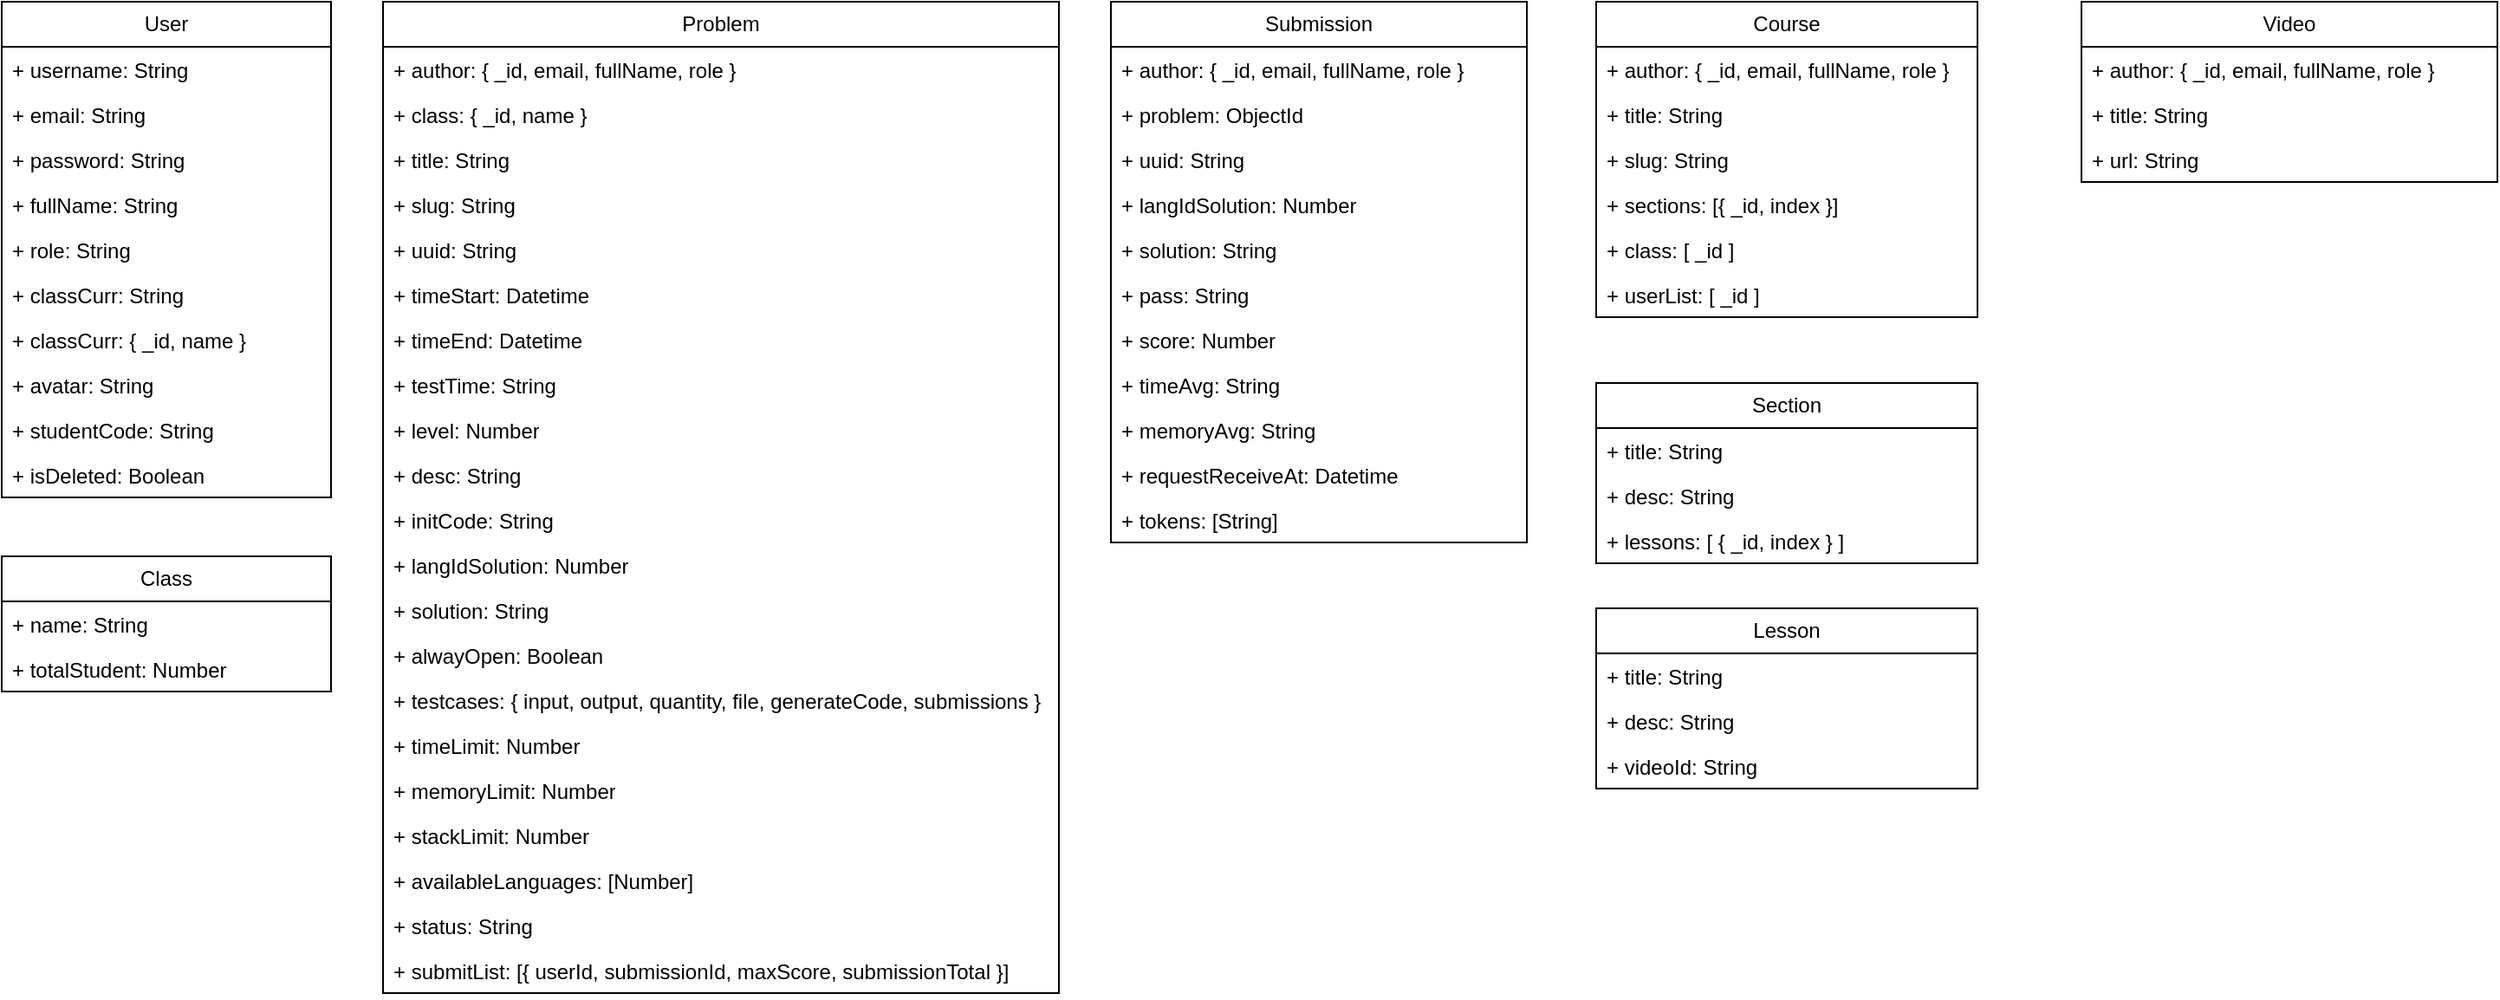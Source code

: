 <mxfile version="24.3.1" type="github">
  <diagram name="Page-1" id="7uPo3v6XOe3s7xzYDT-6">
    <mxGraphModel dx="1524" dy="563" grid="1" gridSize="10" guides="1" tooltips="1" connect="1" arrows="1" fold="1" page="1" pageScale="1" pageWidth="1920" pageHeight="1200" math="0" shadow="0">
      <root>
        <mxCell id="0" />
        <mxCell id="1" parent="0" />
        <mxCell id="R2AJr67omRA-yFIoaMcb-1" value="User" style="swimlane;fontStyle=0;childLayout=stackLayout;horizontal=1;startSize=26;fillColor=none;horizontalStack=0;resizeParent=1;resizeParentMax=0;resizeLast=0;collapsible=1;marginBottom=0;whiteSpace=wrap;html=1;" parent="1" vertex="1">
          <mxGeometry width="190" height="286" as="geometry" />
        </mxCell>
        <mxCell id="R2AJr67omRA-yFIoaMcb-2" value="+ username: String" style="text;strokeColor=none;fillColor=none;align=left;verticalAlign=top;spacingLeft=4;spacingRight=4;overflow=hidden;rotatable=0;points=[[0,0.5],[1,0.5]];portConstraint=eastwest;whiteSpace=wrap;html=1;" parent="R2AJr67omRA-yFIoaMcb-1" vertex="1">
          <mxGeometry y="26" width="190" height="26" as="geometry" />
        </mxCell>
        <mxCell id="R2AJr67omRA-yFIoaMcb-3" value="+ email: String" style="text;strokeColor=none;fillColor=none;align=left;verticalAlign=top;spacingLeft=4;spacingRight=4;overflow=hidden;rotatable=0;points=[[0,0.5],[1,0.5]];portConstraint=eastwest;whiteSpace=wrap;html=1;" parent="R2AJr67omRA-yFIoaMcb-1" vertex="1">
          <mxGeometry y="52" width="190" height="26" as="geometry" />
        </mxCell>
        <mxCell id="R2AJr67omRA-yFIoaMcb-4" value="+ password: String" style="text;strokeColor=none;fillColor=none;align=left;verticalAlign=top;spacingLeft=4;spacingRight=4;overflow=hidden;rotatable=0;points=[[0,0.5],[1,0.5]];portConstraint=eastwest;whiteSpace=wrap;html=1;" parent="R2AJr67omRA-yFIoaMcb-1" vertex="1">
          <mxGeometry y="78" width="190" height="26" as="geometry" />
        </mxCell>
        <mxCell id="R2AJr67omRA-yFIoaMcb-5" value="+ fullName: String" style="text;strokeColor=none;fillColor=none;align=left;verticalAlign=top;spacingLeft=4;spacingRight=4;overflow=hidden;rotatable=0;points=[[0,0.5],[1,0.5]];portConstraint=eastwest;whiteSpace=wrap;html=1;" parent="R2AJr67omRA-yFIoaMcb-1" vertex="1">
          <mxGeometry y="104" width="190" height="26" as="geometry" />
        </mxCell>
        <mxCell id="R2AJr67omRA-yFIoaMcb-6" value="+ role: String" style="text;strokeColor=none;fillColor=none;align=left;verticalAlign=top;spacingLeft=4;spacingRight=4;overflow=hidden;rotatable=0;points=[[0,0.5],[1,0.5]];portConstraint=eastwest;whiteSpace=wrap;html=1;" parent="R2AJr67omRA-yFIoaMcb-1" vertex="1">
          <mxGeometry y="130" width="190" height="26" as="geometry" />
        </mxCell>
        <mxCell id="R2AJr67omRA-yFIoaMcb-7" value="+ classCurr: String" style="text;strokeColor=none;fillColor=none;align=left;verticalAlign=top;spacingLeft=4;spacingRight=4;overflow=hidden;rotatable=0;points=[[0,0.5],[1,0.5]];portConstraint=eastwest;whiteSpace=wrap;html=1;" parent="R2AJr67omRA-yFIoaMcb-1" vertex="1">
          <mxGeometry y="156" width="190" height="26" as="geometry" />
        </mxCell>
        <mxCell id="R2AJr67omRA-yFIoaMcb-8" value="+ classCurr: { _id, name }" style="text;strokeColor=none;fillColor=none;align=left;verticalAlign=top;spacingLeft=4;spacingRight=4;overflow=hidden;rotatable=0;points=[[0,0.5],[1,0.5]];portConstraint=eastwest;whiteSpace=wrap;html=1;" parent="R2AJr67omRA-yFIoaMcb-1" vertex="1">
          <mxGeometry y="182" width="190" height="26" as="geometry" />
        </mxCell>
        <mxCell id="R2AJr67omRA-yFIoaMcb-9" value="+ avatar: String" style="text;strokeColor=none;fillColor=none;align=left;verticalAlign=top;spacingLeft=4;spacingRight=4;overflow=hidden;rotatable=0;points=[[0,0.5],[1,0.5]];portConstraint=eastwest;whiteSpace=wrap;html=1;" parent="R2AJr67omRA-yFIoaMcb-1" vertex="1">
          <mxGeometry y="208" width="190" height="26" as="geometry" />
        </mxCell>
        <mxCell id="R2AJr67omRA-yFIoaMcb-10" value="+ studentCode: String" style="text;strokeColor=none;fillColor=none;align=left;verticalAlign=top;spacingLeft=4;spacingRight=4;overflow=hidden;rotatable=0;points=[[0,0.5],[1,0.5]];portConstraint=eastwest;whiteSpace=wrap;html=1;" parent="R2AJr67omRA-yFIoaMcb-1" vertex="1">
          <mxGeometry y="234" width="190" height="26" as="geometry" />
        </mxCell>
        <mxCell id="R2AJr67omRA-yFIoaMcb-11" value="+ isDeleted: Boolean" style="text;strokeColor=none;fillColor=none;align=left;verticalAlign=top;spacingLeft=4;spacingRight=4;overflow=hidden;rotatable=0;points=[[0,0.5],[1,0.5]];portConstraint=eastwest;whiteSpace=wrap;html=1;" parent="R2AJr67omRA-yFIoaMcb-1" vertex="1">
          <mxGeometry y="260" width="190" height="26" as="geometry" />
        </mxCell>
        <mxCell id="5tmZRolKnVkHTYyganJo-1" value="Class" style="swimlane;fontStyle=0;childLayout=stackLayout;horizontal=1;startSize=26;fillColor=none;horizontalStack=0;resizeParent=1;resizeParentMax=0;resizeLast=0;collapsible=1;marginBottom=0;whiteSpace=wrap;html=1;" vertex="1" parent="1">
          <mxGeometry y="320" width="190" height="78" as="geometry" />
        </mxCell>
        <mxCell id="5tmZRolKnVkHTYyganJo-2" value="+ name: String" style="text;strokeColor=none;fillColor=none;align=left;verticalAlign=top;spacingLeft=4;spacingRight=4;overflow=hidden;rotatable=0;points=[[0,0.5],[1,0.5]];portConstraint=eastwest;whiteSpace=wrap;html=1;" vertex="1" parent="5tmZRolKnVkHTYyganJo-1">
          <mxGeometry y="26" width="190" height="26" as="geometry" />
        </mxCell>
        <mxCell id="5tmZRolKnVkHTYyganJo-3" value="+ totalStudent: Number" style="text;strokeColor=none;fillColor=none;align=left;verticalAlign=top;spacingLeft=4;spacingRight=4;overflow=hidden;rotatable=0;points=[[0,0.5],[1,0.5]];portConstraint=eastwest;whiteSpace=wrap;html=1;" vertex="1" parent="5tmZRolKnVkHTYyganJo-1">
          <mxGeometry y="52" width="190" height="26" as="geometry" />
        </mxCell>
        <mxCell id="5tmZRolKnVkHTYyganJo-12" value="Problem" style="swimlane;fontStyle=0;childLayout=stackLayout;horizontal=1;startSize=26;fillColor=none;horizontalStack=0;resizeParent=1;resizeParentMax=0;resizeLast=0;collapsible=1;marginBottom=0;whiteSpace=wrap;html=1;" vertex="1" parent="1">
          <mxGeometry x="220" width="390" height="572" as="geometry" />
        </mxCell>
        <mxCell id="5tmZRolKnVkHTYyganJo-13" value="+ author: { _id, email, fullName, role }" style="text;strokeColor=none;fillColor=none;align=left;verticalAlign=top;spacingLeft=4;spacingRight=4;overflow=hidden;rotatable=0;points=[[0,0.5],[1,0.5]];portConstraint=eastwest;whiteSpace=wrap;html=1;" vertex="1" parent="5tmZRolKnVkHTYyganJo-12">
          <mxGeometry y="26" width="390" height="26" as="geometry" />
        </mxCell>
        <mxCell id="5tmZRolKnVkHTYyganJo-14" value="+ class: { _id, name }" style="text;strokeColor=none;fillColor=none;align=left;verticalAlign=top;spacingLeft=4;spacingRight=4;overflow=hidden;rotatable=0;points=[[0,0.5],[1,0.5]];portConstraint=eastwest;whiteSpace=wrap;html=1;" vertex="1" parent="5tmZRolKnVkHTYyganJo-12">
          <mxGeometry y="52" width="390" height="26" as="geometry" />
        </mxCell>
        <mxCell id="5tmZRolKnVkHTYyganJo-15" value="+ title: String" style="text;strokeColor=none;fillColor=none;align=left;verticalAlign=top;spacingLeft=4;spacingRight=4;overflow=hidden;rotatable=0;points=[[0,0.5],[1,0.5]];portConstraint=eastwest;whiteSpace=wrap;html=1;" vertex="1" parent="5tmZRolKnVkHTYyganJo-12">
          <mxGeometry y="78" width="390" height="26" as="geometry" />
        </mxCell>
        <mxCell id="5tmZRolKnVkHTYyganJo-34" value="+ slug: String" style="text;strokeColor=none;fillColor=none;align=left;verticalAlign=top;spacingLeft=4;spacingRight=4;overflow=hidden;rotatable=0;points=[[0,0.5],[1,0.5]];portConstraint=eastwest;whiteSpace=wrap;html=1;" vertex="1" parent="5tmZRolKnVkHTYyganJo-12">
          <mxGeometry y="104" width="390" height="26" as="geometry" />
        </mxCell>
        <mxCell id="5tmZRolKnVkHTYyganJo-16" value="+ uuid: String" style="text;strokeColor=none;fillColor=none;align=left;verticalAlign=top;spacingLeft=4;spacingRight=4;overflow=hidden;rotatable=0;points=[[0,0.5],[1,0.5]];portConstraint=eastwest;whiteSpace=wrap;html=1;" vertex="1" parent="5tmZRolKnVkHTYyganJo-12">
          <mxGeometry y="130" width="390" height="26" as="geometry" />
        </mxCell>
        <mxCell id="5tmZRolKnVkHTYyganJo-17" value="+ timeStart: Datetime" style="text;strokeColor=none;fillColor=none;align=left;verticalAlign=top;spacingLeft=4;spacingRight=4;overflow=hidden;rotatable=0;points=[[0,0.5],[1,0.5]];portConstraint=eastwest;whiteSpace=wrap;html=1;" vertex="1" parent="5tmZRolKnVkHTYyganJo-12">
          <mxGeometry y="156" width="390" height="26" as="geometry" />
        </mxCell>
        <mxCell id="5tmZRolKnVkHTYyganJo-33" value="+ timeEnd: Datetime" style="text;strokeColor=none;fillColor=none;align=left;verticalAlign=top;spacingLeft=4;spacingRight=4;overflow=hidden;rotatable=0;points=[[0,0.5],[1,0.5]];portConstraint=eastwest;whiteSpace=wrap;html=1;" vertex="1" parent="5tmZRolKnVkHTYyganJo-12">
          <mxGeometry y="182" width="390" height="26" as="geometry" />
        </mxCell>
        <mxCell id="5tmZRolKnVkHTYyganJo-18" value="+ testTime: String" style="text;strokeColor=none;fillColor=none;align=left;verticalAlign=top;spacingLeft=4;spacingRight=4;overflow=hidden;rotatable=0;points=[[0,0.5],[1,0.5]];portConstraint=eastwest;whiteSpace=wrap;html=1;" vertex="1" parent="5tmZRolKnVkHTYyganJo-12">
          <mxGeometry y="208" width="390" height="26" as="geometry" />
        </mxCell>
        <mxCell id="5tmZRolKnVkHTYyganJo-19" value="+ level: Number" style="text;strokeColor=none;fillColor=none;align=left;verticalAlign=top;spacingLeft=4;spacingRight=4;overflow=hidden;rotatable=0;points=[[0,0.5],[1,0.5]];portConstraint=eastwest;whiteSpace=wrap;html=1;" vertex="1" parent="5tmZRolKnVkHTYyganJo-12">
          <mxGeometry y="234" width="390" height="26" as="geometry" />
        </mxCell>
        <mxCell id="5tmZRolKnVkHTYyganJo-20" value="+ desc: String" style="text;strokeColor=none;fillColor=none;align=left;verticalAlign=top;spacingLeft=4;spacingRight=4;overflow=hidden;rotatable=0;points=[[0,0.5],[1,0.5]];portConstraint=eastwest;whiteSpace=wrap;html=1;" vertex="1" parent="5tmZRolKnVkHTYyganJo-12">
          <mxGeometry y="260" width="390" height="26" as="geometry" />
        </mxCell>
        <mxCell id="5tmZRolKnVkHTYyganJo-21" value="+ initCode: String" style="text;strokeColor=none;fillColor=none;align=left;verticalAlign=top;spacingLeft=4;spacingRight=4;overflow=hidden;rotatable=0;points=[[0,0.5],[1,0.5]];portConstraint=eastwest;whiteSpace=wrap;html=1;" vertex="1" parent="5tmZRolKnVkHTYyganJo-12">
          <mxGeometry y="286" width="390" height="26" as="geometry" />
        </mxCell>
        <mxCell id="5tmZRolKnVkHTYyganJo-22" value="+ langIdSolution: Number" style="text;strokeColor=none;fillColor=none;align=left;verticalAlign=top;spacingLeft=4;spacingRight=4;overflow=hidden;rotatable=0;points=[[0,0.5],[1,0.5]];portConstraint=eastwest;whiteSpace=wrap;html=1;" vertex="1" parent="5tmZRolKnVkHTYyganJo-12">
          <mxGeometry y="312" width="390" height="26" as="geometry" />
        </mxCell>
        <mxCell id="5tmZRolKnVkHTYyganJo-23" value="+ solution: String" style="text;strokeColor=none;fillColor=none;align=left;verticalAlign=top;spacingLeft=4;spacingRight=4;overflow=hidden;rotatable=0;points=[[0,0.5],[1,0.5]];portConstraint=eastwest;whiteSpace=wrap;html=1;" vertex="1" parent="5tmZRolKnVkHTYyganJo-12">
          <mxGeometry y="338" width="390" height="26" as="geometry" />
        </mxCell>
        <mxCell id="5tmZRolKnVkHTYyganJo-24" value="+ alwayOpen: Boolean" style="text;strokeColor=none;fillColor=none;align=left;verticalAlign=top;spacingLeft=4;spacingRight=4;overflow=hidden;rotatable=0;points=[[0,0.5],[1,0.5]];portConstraint=eastwest;whiteSpace=wrap;html=1;" vertex="1" parent="5tmZRolKnVkHTYyganJo-12">
          <mxGeometry y="364" width="390" height="26" as="geometry" />
        </mxCell>
        <mxCell id="5tmZRolKnVkHTYyganJo-25" value="+ testcases: { input, output, quantity, file, generateCode, submissions }" style="text;strokeColor=none;fillColor=none;align=left;verticalAlign=top;spacingLeft=4;spacingRight=4;overflow=hidden;rotatable=0;points=[[0,0.5],[1,0.5]];portConstraint=eastwest;whiteSpace=wrap;html=1;" vertex="1" parent="5tmZRolKnVkHTYyganJo-12">
          <mxGeometry y="390" width="390" height="26" as="geometry" />
        </mxCell>
        <mxCell id="5tmZRolKnVkHTYyganJo-26" value="+ timeLimit: Number" style="text;strokeColor=none;fillColor=none;align=left;verticalAlign=top;spacingLeft=4;spacingRight=4;overflow=hidden;rotatable=0;points=[[0,0.5],[1,0.5]];portConstraint=eastwest;whiteSpace=wrap;html=1;" vertex="1" parent="5tmZRolKnVkHTYyganJo-12">
          <mxGeometry y="416" width="390" height="26" as="geometry" />
        </mxCell>
        <mxCell id="5tmZRolKnVkHTYyganJo-27" value="+ memoryLimit: Number" style="text;strokeColor=none;fillColor=none;align=left;verticalAlign=top;spacingLeft=4;spacingRight=4;overflow=hidden;rotatable=0;points=[[0,0.5],[1,0.5]];portConstraint=eastwest;whiteSpace=wrap;html=1;" vertex="1" parent="5tmZRolKnVkHTYyganJo-12">
          <mxGeometry y="442" width="390" height="26" as="geometry" />
        </mxCell>
        <mxCell id="5tmZRolKnVkHTYyganJo-28" value="+ stackLimit: Number" style="text;strokeColor=none;fillColor=none;align=left;verticalAlign=top;spacingLeft=4;spacingRight=4;overflow=hidden;rotatable=0;points=[[0,0.5],[1,0.5]];portConstraint=eastwest;whiteSpace=wrap;html=1;" vertex="1" parent="5tmZRolKnVkHTYyganJo-12">
          <mxGeometry y="468" width="390" height="26" as="geometry" />
        </mxCell>
        <mxCell id="5tmZRolKnVkHTYyganJo-29" value="+ availableLanguages: [Number]" style="text;strokeColor=none;fillColor=none;align=left;verticalAlign=top;spacingLeft=4;spacingRight=4;overflow=hidden;rotatable=0;points=[[0,0.5],[1,0.5]];portConstraint=eastwest;whiteSpace=wrap;html=1;" vertex="1" parent="5tmZRolKnVkHTYyganJo-12">
          <mxGeometry y="494" width="390" height="26" as="geometry" />
        </mxCell>
        <mxCell id="5tmZRolKnVkHTYyganJo-30" value="+ status: String" style="text;strokeColor=none;fillColor=none;align=left;verticalAlign=top;spacingLeft=4;spacingRight=4;overflow=hidden;rotatable=0;points=[[0,0.5],[1,0.5]];portConstraint=eastwest;whiteSpace=wrap;html=1;" vertex="1" parent="5tmZRolKnVkHTYyganJo-12">
          <mxGeometry y="520" width="390" height="26" as="geometry" />
        </mxCell>
        <mxCell id="5tmZRolKnVkHTYyganJo-31" value="+ submitList: [{ userId, submissionId, maxScore, submissionTotal }]" style="text;strokeColor=none;fillColor=none;align=left;verticalAlign=top;spacingLeft=4;spacingRight=4;overflow=hidden;rotatable=0;points=[[0,0.5],[1,0.5]];portConstraint=eastwest;whiteSpace=wrap;html=1;" vertex="1" parent="5tmZRolKnVkHTYyganJo-12">
          <mxGeometry y="546" width="390" height="26" as="geometry" />
        </mxCell>
        <mxCell id="5tmZRolKnVkHTYyganJo-59" value="Submission" style="swimlane;fontStyle=0;childLayout=stackLayout;horizontal=1;startSize=26;fillColor=none;horizontalStack=0;resizeParent=1;resizeParentMax=0;resizeLast=0;collapsible=1;marginBottom=0;whiteSpace=wrap;html=1;" vertex="1" parent="1">
          <mxGeometry x="640" width="240" height="312" as="geometry" />
        </mxCell>
        <mxCell id="5tmZRolKnVkHTYyganJo-60" value="+ author: { _id, email, fullName, role }" style="text;strokeColor=none;fillColor=none;align=left;verticalAlign=top;spacingLeft=4;spacingRight=4;overflow=hidden;rotatable=0;points=[[0,0.5],[1,0.5]];portConstraint=eastwest;whiteSpace=wrap;html=1;" vertex="1" parent="5tmZRolKnVkHTYyganJo-59">
          <mxGeometry y="26" width="240" height="26" as="geometry" />
        </mxCell>
        <mxCell id="5tmZRolKnVkHTYyganJo-61" value="+ problem: ObjectId" style="text;strokeColor=none;fillColor=none;align=left;verticalAlign=top;spacingLeft=4;spacingRight=4;overflow=hidden;rotatable=0;points=[[0,0.5],[1,0.5]];portConstraint=eastwest;whiteSpace=wrap;html=1;" vertex="1" parent="5tmZRolKnVkHTYyganJo-59">
          <mxGeometry y="52" width="240" height="26" as="geometry" />
        </mxCell>
        <mxCell id="5tmZRolKnVkHTYyganJo-64" value="+ uuid: String" style="text;strokeColor=none;fillColor=none;align=left;verticalAlign=top;spacingLeft=4;spacingRight=4;overflow=hidden;rotatable=0;points=[[0,0.5],[1,0.5]];portConstraint=eastwest;whiteSpace=wrap;html=1;" vertex="1" parent="5tmZRolKnVkHTYyganJo-59">
          <mxGeometry y="78" width="240" height="26" as="geometry" />
        </mxCell>
        <mxCell id="5tmZRolKnVkHTYyganJo-71" value="+ langIdSolution: Number" style="text;strokeColor=none;fillColor=none;align=left;verticalAlign=top;spacingLeft=4;spacingRight=4;overflow=hidden;rotatable=0;points=[[0,0.5],[1,0.5]];portConstraint=eastwest;whiteSpace=wrap;html=1;" vertex="1" parent="5tmZRolKnVkHTYyganJo-59">
          <mxGeometry y="104" width="240" height="26" as="geometry" />
        </mxCell>
        <mxCell id="5tmZRolKnVkHTYyganJo-72" value="+ solution: String" style="text;strokeColor=none;fillColor=none;align=left;verticalAlign=top;spacingLeft=4;spacingRight=4;overflow=hidden;rotatable=0;points=[[0,0.5],[1,0.5]];portConstraint=eastwest;whiteSpace=wrap;html=1;" vertex="1" parent="5tmZRolKnVkHTYyganJo-59">
          <mxGeometry y="130" width="240" height="26" as="geometry" />
        </mxCell>
        <mxCell id="5tmZRolKnVkHTYyganJo-81" value="+ pass: String" style="text;strokeColor=none;fillColor=none;align=left;verticalAlign=top;spacingLeft=4;spacingRight=4;overflow=hidden;rotatable=0;points=[[0,0.5],[1,0.5]];portConstraint=eastwest;whiteSpace=wrap;html=1;" vertex="1" parent="5tmZRolKnVkHTYyganJo-59">
          <mxGeometry y="156" width="240" height="26" as="geometry" />
        </mxCell>
        <mxCell id="5tmZRolKnVkHTYyganJo-73" value="+ score: Number" style="text;strokeColor=none;fillColor=none;align=left;verticalAlign=top;spacingLeft=4;spacingRight=4;overflow=hidden;rotatable=0;points=[[0,0.5],[1,0.5]];portConstraint=eastwest;whiteSpace=wrap;html=1;" vertex="1" parent="5tmZRolKnVkHTYyganJo-59">
          <mxGeometry y="182" width="240" height="26" as="geometry" />
        </mxCell>
        <mxCell id="5tmZRolKnVkHTYyganJo-75" value="+ timeAvg: String" style="text;strokeColor=none;fillColor=none;align=left;verticalAlign=top;spacingLeft=4;spacingRight=4;overflow=hidden;rotatable=0;points=[[0,0.5],[1,0.5]];portConstraint=eastwest;whiteSpace=wrap;html=1;" vertex="1" parent="5tmZRolKnVkHTYyganJo-59">
          <mxGeometry y="208" width="240" height="26" as="geometry" />
        </mxCell>
        <mxCell id="5tmZRolKnVkHTYyganJo-76" value="+ memoryAvg: String" style="text;strokeColor=none;fillColor=none;align=left;verticalAlign=top;spacingLeft=4;spacingRight=4;overflow=hidden;rotatable=0;points=[[0,0.5],[1,0.5]];portConstraint=eastwest;whiteSpace=wrap;html=1;" vertex="1" parent="5tmZRolKnVkHTYyganJo-59">
          <mxGeometry y="234" width="240" height="26" as="geometry" />
        </mxCell>
        <mxCell id="5tmZRolKnVkHTYyganJo-77" value="+ requestReceiveAt: Datetime" style="text;strokeColor=none;fillColor=none;align=left;verticalAlign=top;spacingLeft=4;spacingRight=4;overflow=hidden;rotatable=0;points=[[0,0.5],[1,0.5]];portConstraint=eastwest;whiteSpace=wrap;html=1;" vertex="1" parent="5tmZRolKnVkHTYyganJo-59">
          <mxGeometry y="260" width="240" height="26" as="geometry" />
        </mxCell>
        <mxCell id="5tmZRolKnVkHTYyganJo-78" value="+ tokens: [String]" style="text;strokeColor=none;fillColor=none;align=left;verticalAlign=top;spacingLeft=4;spacingRight=4;overflow=hidden;rotatable=0;points=[[0,0.5],[1,0.5]];portConstraint=eastwest;whiteSpace=wrap;html=1;" vertex="1" parent="5tmZRolKnVkHTYyganJo-59">
          <mxGeometry y="286" width="240" height="26" as="geometry" />
        </mxCell>
        <mxCell id="5tmZRolKnVkHTYyganJo-84" value="Video" style="swimlane;fontStyle=0;childLayout=stackLayout;horizontal=1;startSize=26;fillColor=none;horizontalStack=0;resizeParent=1;resizeParentMax=0;resizeLast=0;collapsible=1;marginBottom=0;whiteSpace=wrap;html=1;" vertex="1" parent="1">
          <mxGeometry x="1200" width="240" height="104" as="geometry" />
        </mxCell>
        <mxCell id="5tmZRolKnVkHTYyganJo-85" value="+ author: { _id, email, fullName, role }" style="text;strokeColor=none;fillColor=none;align=left;verticalAlign=top;spacingLeft=4;spacingRight=4;overflow=hidden;rotatable=0;points=[[0,0.5],[1,0.5]];portConstraint=eastwest;whiteSpace=wrap;html=1;" vertex="1" parent="5tmZRolKnVkHTYyganJo-84">
          <mxGeometry y="26" width="240" height="26" as="geometry" />
        </mxCell>
        <mxCell id="5tmZRolKnVkHTYyganJo-86" value="+ title: String" style="text;strokeColor=none;fillColor=none;align=left;verticalAlign=top;spacingLeft=4;spacingRight=4;overflow=hidden;rotatable=0;points=[[0,0.5],[1,0.5]];portConstraint=eastwest;whiteSpace=wrap;html=1;" vertex="1" parent="5tmZRolKnVkHTYyganJo-84">
          <mxGeometry y="52" width="240" height="26" as="geometry" />
        </mxCell>
        <mxCell id="5tmZRolKnVkHTYyganJo-103" value="+ url: String" style="text;strokeColor=none;fillColor=none;align=left;verticalAlign=top;spacingLeft=4;spacingRight=4;overflow=hidden;rotatable=0;points=[[0,0.5],[1,0.5]];portConstraint=eastwest;whiteSpace=wrap;html=1;" vertex="1" parent="5tmZRolKnVkHTYyganJo-84">
          <mxGeometry y="78" width="240" height="26" as="geometry" />
        </mxCell>
        <mxCell id="5tmZRolKnVkHTYyganJo-96" value="Course" style="swimlane;fontStyle=0;childLayout=stackLayout;horizontal=1;startSize=26;fillColor=none;horizontalStack=0;resizeParent=1;resizeParentMax=0;resizeLast=0;collapsible=1;marginBottom=0;whiteSpace=wrap;html=1;" vertex="1" parent="1">
          <mxGeometry x="920" width="220" height="182" as="geometry" />
        </mxCell>
        <mxCell id="5tmZRolKnVkHTYyganJo-99" value="+ author: { _id, email, fullName, role }" style="text;strokeColor=none;fillColor=none;align=left;verticalAlign=top;spacingLeft=4;spacingRight=4;overflow=hidden;rotatable=0;points=[[0,0.5],[1,0.5]];portConstraint=eastwest;whiteSpace=wrap;html=1;" vertex="1" parent="5tmZRolKnVkHTYyganJo-96">
          <mxGeometry y="26" width="220" height="26" as="geometry" />
        </mxCell>
        <mxCell id="5tmZRolKnVkHTYyganJo-97" value="+ title: String" style="text;strokeColor=none;fillColor=none;align=left;verticalAlign=top;spacingLeft=4;spacingRight=4;overflow=hidden;rotatable=0;points=[[0,0.5],[1,0.5]];portConstraint=eastwest;whiteSpace=wrap;html=1;" vertex="1" parent="5tmZRolKnVkHTYyganJo-96">
          <mxGeometry y="52" width="220" height="26" as="geometry" />
        </mxCell>
        <mxCell id="5tmZRolKnVkHTYyganJo-100" value="+ slug: String" style="text;strokeColor=none;fillColor=none;align=left;verticalAlign=top;spacingLeft=4;spacingRight=4;overflow=hidden;rotatable=0;points=[[0,0.5],[1,0.5]];portConstraint=eastwest;whiteSpace=wrap;html=1;" vertex="1" parent="5tmZRolKnVkHTYyganJo-96">
          <mxGeometry y="78" width="220" height="26" as="geometry" />
        </mxCell>
        <mxCell id="5tmZRolKnVkHTYyganJo-104" value="+ sections: [{ _id, index }]" style="text;strokeColor=none;fillColor=none;align=left;verticalAlign=top;spacingLeft=4;spacingRight=4;overflow=hidden;rotatable=0;points=[[0,0.5],[1,0.5]];portConstraint=eastwest;whiteSpace=wrap;html=1;" vertex="1" parent="5tmZRolKnVkHTYyganJo-96">
          <mxGeometry y="104" width="220" height="26" as="geometry" />
        </mxCell>
        <mxCell id="5tmZRolKnVkHTYyganJo-118" value="+ class: [ _id ]" style="text;strokeColor=none;fillColor=none;align=left;verticalAlign=top;spacingLeft=4;spacingRight=4;overflow=hidden;rotatable=0;points=[[0,0.5],[1,0.5]];portConstraint=eastwest;whiteSpace=wrap;html=1;" vertex="1" parent="5tmZRolKnVkHTYyganJo-96">
          <mxGeometry y="130" width="220" height="26" as="geometry" />
        </mxCell>
        <mxCell id="5tmZRolKnVkHTYyganJo-98" value="+ userList: [ _id ]" style="text;strokeColor=none;fillColor=none;align=left;verticalAlign=top;spacingLeft=4;spacingRight=4;overflow=hidden;rotatable=0;points=[[0,0.5],[1,0.5]];portConstraint=eastwest;whiteSpace=wrap;html=1;" vertex="1" parent="5tmZRolKnVkHTYyganJo-96">
          <mxGeometry y="156" width="220" height="26" as="geometry" />
        </mxCell>
        <mxCell id="5tmZRolKnVkHTYyganJo-105" value="Section" style="swimlane;fontStyle=0;childLayout=stackLayout;horizontal=1;startSize=26;fillColor=none;horizontalStack=0;resizeParent=1;resizeParentMax=0;resizeLast=0;collapsible=1;marginBottom=0;whiteSpace=wrap;html=1;" vertex="1" parent="1">
          <mxGeometry x="920" y="220" width="220" height="104" as="geometry" />
        </mxCell>
        <mxCell id="5tmZRolKnVkHTYyganJo-107" value="+ title: String" style="text;strokeColor=none;fillColor=none;align=left;verticalAlign=top;spacingLeft=4;spacingRight=4;overflow=hidden;rotatable=0;points=[[0,0.5],[1,0.5]];portConstraint=eastwest;whiteSpace=wrap;html=1;" vertex="1" parent="5tmZRolKnVkHTYyganJo-105">
          <mxGeometry y="26" width="220" height="26" as="geometry" />
        </mxCell>
        <mxCell id="5tmZRolKnVkHTYyganJo-109" value="+ desc: String" style="text;strokeColor=none;fillColor=none;align=left;verticalAlign=top;spacingLeft=4;spacingRight=4;overflow=hidden;rotatable=0;points=[[0,0.5],[1,0.5]];portConstraint=eastwest;whiteSpace=wrap;html=1;" vertex="1" parent="5tmZRolKnVkHTYyganJo-105">
          <mxGeometry y="52" width="220" height="26" as="geometry" />
        </mxCell>
        <mxCell id="5tmZRolKnVkHTYyganJo-114" value="+ lessons: [ { _id, index } ]" style="text;strokeColor=none;fillColor=none;align=left;verticalAlign=top;spacingLeft=4;spacingRight=4;overflow=hidden;rotatable=0;points=[[0,0.5],[1,0.5]];portConstraint=eastwest;whiteSpace=wrap;html=1;" vertex="1" parent="5tmZRolKnVkHTYyganJo-105">
          <mxGeometry y="78" width="220" height="26" as="geometry" />
        </mxCell>
        <mxCell id="5tmZRolKnVkHTYyganJo-111" value="Lesson" style="swimlane;fontStyle=0;childLayout=stackLayout;horizontal=1;startSize=26;fillColor=none;horizontalStack=0;resizeParent=1;resizeParentMax=0;resizeLast=0;collapsible=1;marginBottom=0;whiteSpace=wrap;html=1;" vertex="1" parent="1">
          <mxGeometry x="920" y="350" width="220" height="104" as="geometry" />
        </mxCell>
        <mxCell id="5tmZRolKnVkHTYyganJo-112" value="+ title: String" style="text;strokeColor=none;fillColor=none;align=left;verticalAlign=top;spacingLeft=4;spacingRight=4;overflow=hidden;rotatable=0;points=[[0,0.5],[1,0.5]];portConstraint=eastwest;whiteSpace=wrap;html=1;" vertex="1" parent="5tmZRolKnVkHTYyganJo-111">
          <mxGeometry y="26" width="220" height="26" as="geometry" />
        </mxCell>
        <mxCell id="5tmZRolKnVkHTYyganJo-113" value="+ desc: String" style="text;strokeColor=none;fillColor=none;align=left;verticalAlign=top;spacingLeft=4;spacingRight=4;overflow=hidden;rotatable=0;points=[[0,0.5],[1,0.5]];portConstraint=eastwest;whiteSpace=wrap;html=1;" vertex="1" parent="5tmZRolKnVkHTYyganJo-111">
          <mxGeometry y="52" width="220" height="26" as="geometry" />
        </mxCell>
        <mxCell id="5tmZRolKnVkHTYyganJo-119" value="+ videoId: String" style="text;strokeColor=none;fillColor=none;align=left;verticalAlign=top;spacingLeft=4;spacingRight=4;overflow=hidden;rotatable=0;points=[[0,0.5],[1,0.5]];portConstraint=eastwest;whiteSpace=wrap;html=1;" vertex="1" parent="5tmZRolKnVkHTYyganJo-111">
          <mxGeometry y="78" width="220" height="26" as="geometry" />
        </mxCell>
      </root>
    </mxGraphModel>
  </diagram>
</mxfile>
